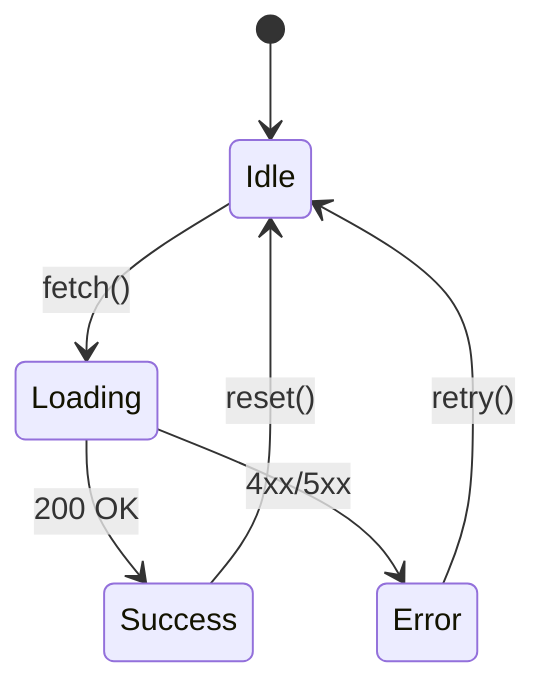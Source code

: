 ﻿stateDiagram-v2
  [*] --> Idle
  Idle --> Loading : fetch()
  Loading --> Success : 200 OK
  Loading --> Error : 4xx/5xx
  Error --> Idle : retry()
  Success --> Idle : reset()